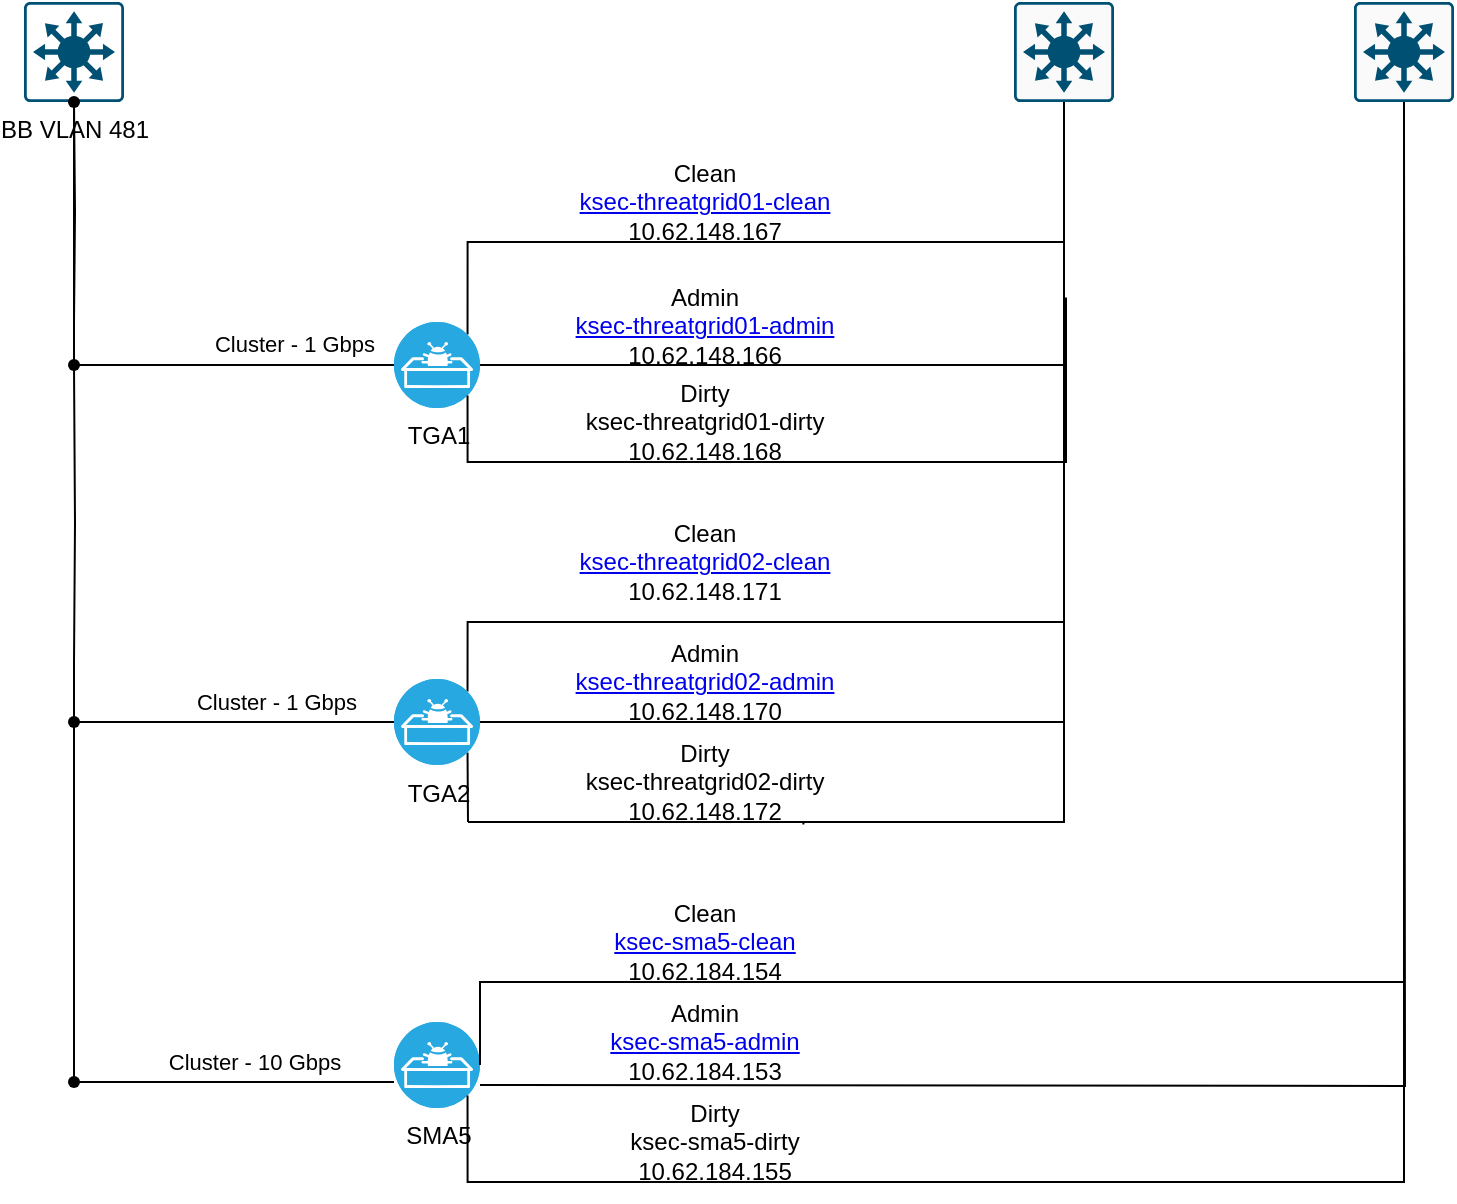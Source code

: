 <mxfile version="24.7.2" type="github">
  <diagram name="Page-1" id="tIi6XGk7Z42b94pc7ILP">
    <mxGraphModel dx="1306" dy="720" grid="1" gridSize="10" guides="1" tooltips="1" connect="1" arrows="1" fold="1" page="1" pageScale="1" pageWidth="1654" pageHeight="1169" math="0" shadow="0">
      <root>
        <mxCell id="0" />
        <mxCell id="1" parent="0" />
        <mxCell id="yGkd1davA27l-2CEh0l2-4" value="BB VLAN 481" style="sketch=0;points=[[0.015,0.015,0],[0.985,0.015,0],[0.985,0.985,0],[0.015,0.985,0],[0.25,0,0],[0.5,0,0],[0.75,0,0],[1,0.25,0],[1,0.5,0],[1,0.75,0],[0.75,1,0],[0.5,1,0],[0.25,1,0],[0,0.75,0],[0,0.5,0],[0,0.25,0]];verticalLabelPosition=bottom;html=1;verticalAlign=top;aspect=fixed;align=center;pointerEvents=1;shape=mxgraph.cisco19.rect;prIcon=l3_switch;fillColor=#ffffff;strokeColor=#005073;" parent="1" vertex="1">
          <mxGeometry x="255" y="140" width="50" height="50" as="geometry" />
        </mxCell>
        <mxCell id="yGkd1davA27l-2CEh0l2-73" style="edgeStyle=orthogonalEdgeStyle;shape=connector;rounded=0;orthogonalLoop=1;jettySize=auto;html=1;strokeColor=default;align=center;verticalAlign=middle;fontFamily=Helvetica;fontSize=11;fontColor=default;labelBackgroundColor=default;endArrow=none;endFill=0;" parent="1" source="yGkd1davA27l-2CEh0l2-76" target="yGkd1davA27l-2CEh0l2-77" edge="1">
          <mxGeometry relative="1" as="geometry" />
        </mxCell>
        <mxCell id="yGkd1davA27l-2CEh0l2-109" value="Cluster - 1 Gbps" style="edgeLabel;html=1;align=center;verticalAlign=middle;resizable=0;points=[];fontFamily=Helvetica;fontSize=11;fontColor=default;labelBackgroundColor=default;" parent="yGkd1davA27l-2CEh0l2-73" vertex="1" connectable="0">
          <mxGeometry x="0.659" y="-2" relative="1" as="geometry">
            <mxPoint x="73" y="-8" as="offset" />
          </mxGeometry>
        </mxCell>
        <mxCell id="_9Xhn7tCBY5-UeczWf9N-10" style="edgeStyle=orthogonalEdgeStyle;rounded=0;orthogonalLoop=1;jettySize=auto;html=1;exitX=0.855;exitY=0.145;exitDx=0;exitDy=0;exitPerimeter=0;endArrow=none;endFill=0;entryX=0.5;entryY=1;entryDx=0;entryDy=0;entryPerimeter=0;" parent="1" source="yGkd1davA27l-2CEh0l2-76" target="_9Xhn7tCBY5-UeczWf9N-8" edge="1">
          <mxGeometry relative="1" as="geometry">
            <mxPoint x="780" y="280" as="targetPoint" />
            <Array as="points">
              <mxPoint x="477" y="450" />
              <mxPoint x="775" y="450" />
            </Array>
          </mxGeometry>
        </mxCell>
        <mxCell id="_9Xhn7tCBY5-UeczWf9N-18" style="edgeStyle=orthogonalEdgeStyle;rounded=0;orthogonalLoop=1;jettySize=auto;html=1;exitX=1;exitY=0.5;exitDx=0;exitDy=0;exitPerimeter=0;entryX=0.5;entryY=1;entryDx=0;entryDy=0;entryPerimeter=0;endArrow=none;endFill=0;" parent="1" source="yGkd1davA27l-2CEh0l2-76" target="_9Xhn7tCBY5-UeczWf9N-8" edge="1">
          <mxGeometry relative="1" as="geometry">
            <mxPoint x="780" y="500" as="targetPoint" />
          </mxGeometry>
        </mxCell>
        <mxCell id="yGhERbTUCMe6qfX627_M-6" style="edgeStyle=orthogonalEdgeStyle;rounded=0;orthogonalLoop=1;jettySize=auto;html=1;exitX=0.855;exitY=0.855;exitDx=0;exitDy=0;exitPerimeter=0;endArrow=none;endFill=0;" edge="1" parent="1" source="yGkd1davA27l-2CEh0l2-76">
          <mxGeometry relative="1" as="geometry">
            <mxPoint x="477" y="550" as="targetPoint" />
          </mxGeometry>
        </mxCell>
        <mxCell id="yGkd1davA27l-2CEh0l2-76" value="TGA2" style="fillColor=#28A8E0;verticalLabelPosition=bottom;sketch=0;html=1;strokeColor=#ffffff;verticalAlign=top;align=center;points=[[0.145,0.145,0],[0.5,0,0],[0.855,0.145,0],[1,0.5,0],[0.855,0.855,0],[0.5,1,0],[0.145,0.855,0],[0,0.5,0]];pointerEvents=1;shape=mxgraph.cisco_safe.compositeIcon;bgIcon=ellipse;resIcon=mxgraph.cisco_safe.capability.malware_sandbox;" parent="1" vertex="1">
          <mxGeometry x="440" y="478.5" width="43" height="43" as="geometry" />
        </mxCell>
        <mxCell id="yGkd1davA27l-2CEh0l2-98" style="edgeStyle=orthogonalEdgeStyle;shape=connector;rounded=0;orthogonalLoop=1;jettySize=auto;html=1;strokeColor=default;align=center;verticalAlign=middle;fontFamily=Helvetica;fontSize=11;fontColor=default;labelBackgroundColor=default;endArrow=none;endFill=0;" parent="1" source="yGkd1davA27l-2CEh0l2-77" edge="1">
          <mxGeometry relative="1" as="geometry">
            <mxPoint x="280" y="470" as="targetPoint" />
          </mxGeometry>
        </mxCell>
        <mxCell id="yGkd1davA27l-2CEh0l2-77" value="" style="shape=waypoint;sketch=0;fillStyle=solid;size=6;pointerEvents=1;points=[];fillColor=none;resizable=0;rotatable=0;perimeter=centerPerimeter;snapToPoint=1;fontFamily=Helvetica;fontSize=11;fontColor=default;labelBackgroundColor=default;" parent="1" vertex="1">
          <mxGeometry x="270" y="490" width="20" height="20" as="geometry" />
        </mxCell>
        <mxCell id="yGkd1davA27l-2CEh0l2-97" style="edgeStyle=orthogonalEdgeStyle;shape=connector;rounded=0;orthogonalLoop=1;jettySize=auto;html=1;strokeColor=default;align=center;verticalAlign=middle;fontFamily=Helvetica;fontSize=11;fontColor=default;labelBackgroundColor=default;endArrow=none;endFill=0;" parent="1" target="yGkd1davA27l-2CEh0l2-77" edge="1">
          <mxGeometry relative="1" as="geometry">
            <mxPoint x="280" y="530" as="sourcePoint" />
          </mxGeometry>
        </mxCell>
        <mxCell id="yGkd1davA27l-2CEh0l2-104" style="edgeStyle=orthogonalEdgeStyle;shape=connector;rounded=0;orthogonalLoop=1;jettySize=auto;html=1;strokeColor=default;align=center;verticalAlign=middle;fontFamily=Helvetica;fontSize=11;fontColor=default;labelBackgroundColor=default;endArrow=none;endFill=0;" parent="1" edge="1">
          <mxGeometry relative="1" as="geometry">
            <mxPoint x="280" y="530" as="sourcePoint" />
            <mxPoint x="280" y="650" as="targetPoint" />
          </mxGeometry>
        </mxCell>
        <mxCell id="yGkd1davA27l-2CEh0l2-99" style="edgeStyle=orthogonalEdgeStyle;shape=connector;rounded=0;orthogonalLoop=1;jettySize=auto;html=1;strokeColor=default;align=center;verticalAlign=middle;fontFamily=Helvetica;fontSize=11;fontColor=default;labelBackgroundColor=default;endArrow=none;endFill=0;" parent="1" target="yGkd1davA27l-2CEh0l2-85" edge="1">
          <mxGeometry relative="1" as="geometry">
            <mxPoint x="280" y="470" as="sourcePoint" />
          </mxGeometry>
        </mxCell>
        <mxCell id="yGkd1davA27l-2CEh0l2-81" value="Cluster - 1 Gbps" style="edgeStyle=orthogonalEdgeStyle;shape=connector;rounded=0;orthogonalLoop=1;jettySize=auto;html=1;strokeColor=default;align=center;verticalAlign=middle;fontFamily=Helvetica;fontSize=11;fontColor=default;labelBackgroundColor=default;endArrow=none;endFill=0;" parent="1" source="yGkd1davA27l-2CEh0l2-83" target="yGkd1davA27l-2CEh0l2-85" edge="1">
          <mxGeometry x="-0.375" y="-11" relative="1" as="geometry">
            <Array as="points">
              <mxPoint x="280" y="322" />
            </Array>
            <mxPoint as="offset" />
          </mxGeometry>
        </mxCell>
        <mxCell id="_9Xhn7tCBY5-UeczWf9N-7" style="edgeStyle=orthogonalEdgeStyle;rounded=0;orthogonalLoop=1;jettySize=auto;html=1;exitX=0.855;exitY=0.145;exitDx=0;exitDy=0;exitPerimeter=0;entryX=0.5;entryY=1;entryDx=0;entryDy=0;entryPerimeter=0;endArrow=none;endFill=0;" parent="1" source="yGkd1davA27l-2CEh0l2-83" target="_9Xhn7tCBY5-UeczWf9N-8" edge="1">
          <mxGeometry relative="1" as="geometry">
            <mxPoint x="780" y="200" as="targetPoint" />
            <Array as="points">
              <mxPoint x="477" y="260" />
              <mxPoint x="775" y="260" />
            </Array>
          </mxGeometry>
        </mxCell>
        <mxCell id="yGkd1davA27l-2CEh0l2-83" value="TGA1" style="fillColor=#28A8E0;verticalLabelPosition=bottom;sketch=0;html=1;strokeColor=#ffffff;verticalAlign=top;align=center;points=[[0.145,0.145,0],[0.5,0,0],[0.855,0.145,0],[1,0.5,0],[0.855,0.855,0],[0.5,1,0],[0.145,0.855,0],[0,0.5,0]];pointerEvents=1;shape=mxgraph.cisco_safe.compositeIcon;bgIcon=ellipse;resIcon=mxgraph.cisco_safe.capability.malware_sandbox;" parent="1" vertex="1">
          <mxGeometry x="440" y="300" width="43" height="43" as="geometry" />
        </mxCell>
        <mxCell id="yGkd1davA27l-2CEh0l2-101" style="edgeStyle=orthogonalEdgeStyle;shape=connector;rounded=0;orthogonalLoop=1;jettySize=auto;html=1;strokeColor=default;align=center;verticalAlign=middle;fontFamily=Helvetica;fontSize=11;fontColor=default;labelBackgroundColor=default;endArrow=none;endFill=0;" parent="1" source="yGkd1davA27l-2CEh0l2-85" edge="1">
          <mxGeometry relative="1" as="geometry">
            <mxPoint x="280" y="300" as="targetPoint" />
          </mxGeometry>
        </mxCell>
        <mxCell id="yGkd1davA27l-2CEh0l2-84" value="" style="shape=waypoint;sketch=0;fillStyle=solid;size=6;pointerEvents=1;points=[];fillColor=none;resizable=0;rotatable=0;perimeter=centerPerimeter;snapToPoint=1;fontFamily=Helvetica;fontSize=11;fontColor=default;labelBackgroundColor=default;" parent="1" vertex="1">
          <mxGeometry x="270" y="180" width="20" height="20" as="geometry" />
        </mxCell>
        <mxCell id="yGkd1davA27l-2CEh0l2-103" style="edgeStyle=orthogonalEdgeStyle;shape=connector;rounded=0;orthogonalLoop=1;jettySize=auto;html=1;strokeColor=default;align=center;verticalAlign=middle;fontFamily=Helvetica;fontSize=11;fontColor=default;labelBackgroundColor=default;endArrow=none;endFill=0;" parent="1" target="yGkd1davA27l-2CEh0l2-4" edge="1">
          <mxGeometry relative="1" as="geometry">
            <mxPoint x="280" y="300" as="sourcePoint" />
          </mxGeometry>
        </mxCell>
        <mxCell id="yGkd1davA27l-2CEh0l2-87" style="edgeStyle=orthogonalEdgeStyle;shape=connector;rounded=0;orthogonalLoop=1;jettySize=auto;html=1;strokeColor=default;align=center;verticalAlign=middle;fontFamily=Helvetica;fontSize=11;fontColor=default;labelBackgroundColor=default;endArrow=none;endFill=0;" parent="1" source="yGkd1davA27l-2CEh0l2-90" target="yGkd1davA27l-2CEh0l2-91" edge="1">
          <mxGeometry relative="1" as="geometry">
            <Array as="points">
              <mxPoint x="390" y="680" />
              <mxPoint x="390" y="680" />
            </Array>
          </mxGeometry>
        </mxCell>
        <mxCell id="yGkd1davA27l-2CEh0l2-112" value="Cluster - 10 Gbps" style="edgeLabel;html=1;align=center;verticalAlign=middle;resizable=0;points=[];fontFamily=Helvetica;fontSize=11;fontColor=default;labelBackgroundColor=default;" parent="yGkd1davA27l-2CEh0l2-87" vertex="1" connectable="0">
          <mxGeometry x="-0.174" relative="1" as="geometry">
            <mxPoint x="-4" y="-10" as="offset" />
          </mxGeometry>
        </mxCell>
        <mxCell id="yGkd1davA27l-2CEh0l2-90" value="SMA5" style="fillColor=#28A8E0;verticalLabelPosition=bottom;sketch=0;html=1;strokeColor=#ffffff;verticalAlign=top;align=center;points=[[0.145,0.145,0],[0.5,0,0],[0.855,0.145,0],[1,0.5,0],[0.855,0.855,0],[0.5,1,0],[0.145,0.855,0],[0,0.5,0]];pointerEvents=1;shape=mxgraph.cisco_safe.compositeIcon;bgIcon=ellipse;resIcon=mxgraph.cisco_safe.capability.malware_sandbox;" parent="1" vertex="1">
          <mxGeometry x="440" y="650" width="43" height="43" as="geometry" />
        </mxCell>
        <mxCell id="yGkd1davA27l-2CEh0l2-91" value="" style="shape=waypoint;sketch=0;fillStyle=solid;size=6;pointerEvents=1;points=[];fillColor=none;resizable=0;rotatable=0;perimeter=centerPerimeter;snapToPoint=1;fontFamily=Helvetica;fontSize=11;fontColor=default;labelBackgroundColor=default;" parent="1" vertex="1">
          <mxGeometry x="270" y="670" width="20" height="20" as="geometry" />
        </mxCell>
        <mxCell id="yGkd1davA27l-2CEh0l2-94" style="edgeStyle=orthogonalEdgeStyle;shape=connector;rounded=0;orthogonalLoop=1;jettySize=auto;html=1;strokeColor=default;align=center;verticalAlign=middle;fontFamily=Helvetica;fontSize=11;fontColor=default;labelBackgroundColor=default;endArrow=none;endFill=0;" parent="1" target="yGkd1davA27l-2CEh0l2-91" edge="1">
          <mxGeometry relative="1" as="geometry">
            <mxPoint x="280" y="650" as="sourcePoint" />
          </mxGeometry>
        </mxCell>
        <mxCell id="_9Xhn7tCBY5-UeczWf9N-8" value="" style="sketch=0;points=[[0.015,0.015,0],[0.985,0.015,0],[0.985,0.985,0],[0.015,0.985,0],[0.25,0,0],[0.5,0,0],[0.75,0,0],[1,0.25,0],[1,0.5,0],[1,0.75,0],[0.75,1,0],[0.5,1,0],[0.25,1,0],[0,0.75,0],[0,0.5,0],[0,0.25,0]];verticalLabelPosition=bottom;html=1;verticalAlign=top;aspect=fixed;align=center;pointerEvents=1;shape=mxgraph.cisco19.rect;prIcon=l3_switch;fillColor=#FAFAFA;strokeColor=#005073;fontFamily=Helvetica;fontSize=11;fontColor=default;labelBackgroundColor=default;" parent="1" vertex="1">
          <mxGeometry x="750" y="140" width="50" height="50" as="geometry" />
        </mxCell>
        <mxCell id="_9Xhn7tCBY5-UeczWf9N-9" value="&lt;div&gt;Clean&lt;br&gt;&lt;a rel=&quot;noopener noreferrer&quot; target=&quot;_blank&quot; data-interception=&quot;off&quot; href=&quot;https://ksec-threatgrid01-clean.cisco.com&quot;&gt;ksec-threatgrid01-clean&lt;/a&gt;&lt;br&gt;10.62.148.167&lt;br&gt;&lt;/div&gt;" style="text;html=1;align=center;verticalAlign=middle;resizable=0;points=[];autosize=1;strokeColor=none;fillColor=none;" parent="1" vertex="1">
          <mxGeometry x="520" y="210" width="150" height="60" as="geometry" />
        </mxCell>
        <mxCell id="_9Xhn7tCBY5-UeczWf9N-12" value="Clean&lt;br&gt;&lt;a rel=&quot;noopener noreferrer&quot; target=&quot;_blank&quot; data-interception=&quot;off&quot; href=&quot;https://ksec-threatgrid02-admin.cisco.com&quot;&gt;ksec-threatgrid02-clean&lt;/a&gt;&lt;br&gt;10.62.148.171" style="text;html=1;align=center;verticalAlign=middle;resizable=0;points=[];autosize=1;strokeColor=none;fillColor=none;" parent="1" vertex="1">
          <mxGeometry x="520" y="390" width="150" height="60" as="geometry" />
        </mxCell>
        <mxCell id="_9Xhn7tCBY5-UeczWf9N-14" value="Clean&lt;br&gt;&lt;a rel=&quot;noopener noreferrer&quot; target=&quot;_blank&quot; data-interception=&quot;off&quot; href=&quot;https://ksec-sma5-clean.cisco.com&quot;&gt;ksec-sma5-clean&lt;/a&gt;&lt;br&gt;10.62.184.154" style="text;html=1;align=center;verticalAlign=middle;resizable=0;points=[];autosize=1;strokeColor=none;fillColor=none;" parent="1" vertex="1">
          <mxGeometry x="540" y="580" width="110" height="60" as="geometry" />
        </mxCell>
        <mxCell id="_9Xhn7tCBY5-UeczWf9N-17" value="Admin&lt;br&gt;&lt;a rel=&quot;noopener noreferrer&quot; target=&quot;_blank&quot; data-interception=&quot;off&quot; href=&quot;https://ksec-threatgrid01-admin.cisco.com&quot;&gt;ksec-threatgrid01-admin&lt;/a&gt;&lt;br&gt;10.62.148.166" style="text;html=1;align=center;verticalAlign=middle;resizable=0;points=[];autosize=1;strokeColor=none;fillColor=none;" parent="1" vertex="1">
          <mxGeometry x="520" y="271.5" width="150" height="60" as="geometry" />
        </mxCell>
        <mxCell id="_9Xhn7tCBY5-UeczWf9N-19" value="Admin&lt;br&gt;&lt;a rel=&quot;noopener noreferrer&quot; target=&quot;_blank&quot; data-interception=&quot;off&quot; href=&quot;https://ksec-threatgrid01-admin.cisco.com&quot;&gt;ksec-threatgrid02-admin&lt;/a&gt;&lt;br&gt;10.62.148.170" style="text;html=1;align=center;verticalAlign=middle;resizable=0;points=[];autosize=1;strokeColor=none;fillColor=none;" parent="1" vertex="1">
          <mxGeometry x="520" y="450" width="150" height="60" as="geometry" />
        </mxCell>
        <mxCell id="_9Xhn7tCBY5-UeczWf9N-21" value="Admin&lt;br&gt;&lt;a rel=&quot;noopener noreferrer&quot; target=&quot;_blank&quot; data-interception=&quot;off&quot; href=&quot;https://ksec-sma5-admin.cisco.com&quot;&gt;ksec-sma5-admin&lt;/a&gt;&lt;br&gt;10.62.184.153" style="text;html=1;align=center;verticalAlign=middle;resizable=0;points=[];autosize=1;strokeColor=none;fillColor=none;" parent="1" vertex="1">
          <mxGeometry x="535" y="630" width="120" height="60" as="geometry" />
        </mxCell>
        <mxCell id="_9Xhn7tCBY5-UeczWf9N-23" value="" style="edgeStyle=orthogonalEdgeStyle;shape=connector;rounded=0;orthogonalLoop=1;jettySize=auto;html=1;strokeColor=default;align=center;verticalAlign=middle;fontFamily=Helvetica;fontSize=11;fontColor=default;labelBackgroundColor=default;endArrow=none;endFill=0;" parent="1" source="yGkd1davA27l-2CEh0l2-84" target="yGkd1davA27l-2CEh0l2-85" edge="1">
          <mxGeometry relative="1" as="geometry">
            <mxPoint x="280" y="360" as="sourcePoint" />
            <mxPoint x="280" y="300" as="targetPoint" />
          </mxGeometry>
        </mxCell>
        <mxCell id="yGkd1davA27l-2CEh0l2-85" value="" style="shape=waypoint;sketch=0;fillStyle=solid;size=6;pointerEvents=1;points=[];fillColor=none;resizable=0;rotatable=0;perimeter=centerPerimeter;snapToPoint=1;fontFamily=Helvetica;fontSize=11;fontColor=default;labelBackgroundColor=default;" parent="1" vertex="1">
          <mxGeometry x="270" y="311.5" width="20" height="20" as="geometry" />
        </mxCell>
        <mxCell id="_9Xhn7tCBY5-UeczWf9N-24" style="edgeStyle=orthogonalEdgeStyle;rounded=0;orthogonalLoop=1;jettySize=auto;html=1;exitX=1;exitY=0.5;exitDx=0;exitDy=0;exitPerimeter=0;entryX=0.5;entryY=1;entryDx=0;entryDy=0;entryPerimeter=0;endArrow=none;endFill=0;" parent="1" source="yGkd1davA27l-2CEh0l2-83" target="_9Xhn7tCBY5-UeczWf9N-8" edge="1">
          <mxGeometry relative="1" as="geometry" />
        </mxCell>
        <mxCell id="_9Xhn7tCBY5-UeczWf9N-25" style="edgeStyle=orthogonalEdgeStyle;rounded=0;orthogonalLoop=1;jettySize=auto;html=1;exitX=1;exitY=0.5;exitDx=0;exitDy=0;exitPerimeter=0;entryX=0.5;entryY=1;entryDx=0;entryDy=0;entryPerimeter=0;endArrow=none;endFill=0;" parent="1" source="yGkd1davA27l-2CEh0l2-83" target="_9Xhn7tCBY5-UeczWf9N-8" edge="1">
          <mxGeometry relative="1" as="geometry" />
        </mxCell>
        <mxCell id="_9Xhn7tCBY5-UeczWf9N-26" value="" style="sketch=0;points=[[0.015,0.015,0],[0.985,0.015,0],[0.985,0.985,0],[0.015,0.985,0],[0.25,0,0],[0.5,0,0],[0.75,0,0],[1,0.25,0],[1,0.5,0],[1,0.75,0],[0.75,1,0],[0.5,1,0],[0.25,1,0],[0,0.75,0],[0,0.5,0],[0,0.25,0]];verticalLabelPosition=bottom;html=1;verticalAlign=top;aspect=fixed;align=center;pointerEvents=1;shape=mxgraph.cisco19.rect;prIcon=l3_switch;fillColor=#FAFAFA;strokeColor=#005073;fontFamily=Helvetica;fontSize=11;fontColor=default;labelBackgroundColor=default;" parent="1" vertex="1">
          <mxGeometry x="920" y="140" width="50" height="50" as="geometry" />
        </mxCell>
        <mxCell id="_9Xhn7tCBY5-UeczWf9N-31" style="edgeStyle=orthogonalEdgeStyle;rounded=0;orthogonalLoop=1;jettySize=auto;html=1;exitX=1;exitY=0.5;exitDx=0;exitDy=0;exitPerimeter=0;entryX=0.5;entryY=1;entryDx=0;entryDy=0;entryPerimeter=0;endArrow=none;endFill=0;" parent="1" source="yGkd1davA27l-2CEh0l2-90" target="_9Xhn7tCBY5-UeczWf9N-26" edge="1">
          <mxGeometry relative="1" as="geometry">
            <Array as="points">
              <mxPoint x="483" y="630" />
              <mxPoint x="945" y="630" />
            </Array>
          </mxGeometry>
        </mxCell>
        <mxCell id="_9Xhn7tCBY5-UeczWf9N-32" style="edgeStyle=orthogonalEdgeStyle;rounded=0;orthogonalLoop=1;jettySize=auto;html=1;exitX=1;exitY=0.5;exitDx=0;exitDy=0;exitPerimeter=0;entryX=0.5;entryY=1;entryDx=0;entryDy=0;entryPerimeter=0;endArrow=none;endFill=0;" parent="1" edge="1">
          <mxGeometry relative="1" as="geometry">
            <mxPoint x="483" y="681.5" as="sourcePoint" />
            <mxPoint x="945" y="200" as="targetPoint" />
          </mxGeometry>
        </mxCell>
        <mxCell id="_9Xhn7tCBY5-UeczWf9N-33" style="edgeStyle=orthogonalEdgeStyle;rounded=0;orthogonalLoop=1;jettySize=auto;html=1;exitX=0.5;exitY=1;exitDx=0;exitDy=0;exitPerimeter=0;entryX=1;entryY=0.5;entryDx=0;entryDy=0;entryPerimeter=0;endArrow=none;endFill=0;" parent="1" source="_9Xhn7tCBY5-UeczWf9N-8" target="yGkd1davA27l-2CEh0l2-76" edge="1">
          <mxGeometry relative="1" as="geometry" />
        </mxCell>
        <mxCell id="_9Xhn7tCBY5-UeczWf9N-36" style="edgeStyle=orthogonalEdgeStyle;rounded=0;orthogonalLoop=1;jettySize=auto;html=1;exitX=0.855;exitY=0.855;exitDx=0;exitDy=0;exitPerimeter=0;entryX=0.5;entryY=1;entryDx=0;entryDy=0;entryPerimeter=0;endArrow=none;endFill=0;" parent="1" source="yGhERbTUCMe6qfX627_M-3" edge="1">
          <mxGeometry relative="1" as="geometry">
            <mxPoint x="483" y="550" as="sourcePoint" />
            <mxPoint x="775" y="240" as="targetPoint" />
            <Array as="points">
              <mxPoint x="477" y="550" />
              <mxPoint x="776" y="550" />
            </Array>
          </mxGeometry>
        </mxCell>
        <mxCell id="_9Xhn7tCBY5-UeczWf9N-39" style="edgeStyle=orthogonalEdgeStyle;rounded=0;orthogonalLoop=1;jettySize=auto;html=1;exitX=0.855;exitY=0.855;exitDx=0;exitDy=0;exitPerimeter=0;entryX=0.5;entryY=1;entryDx=0;entryDy=0;entryPerimeter=0;endArrow=none;endFill=0;" parent="1" source="yGkd1davA27l-2CEh0l2-83" edge="1">
          <mxGeometry relative="1" as="geometry">
            <mxPoint x="476.765" y="341.445" as="sourcePoint" />
            <mxPoint x="775" y="288.31" as="targetPoint" />
            <Array as="points">
              <mxPoint x="477" y="370" />
              <mxPoint x="776" y="370" />
            </Array>
          </mxGeometry>
        </mxCell>
        <mxCell id="yGhERbTUCMe6qfX627_M-2" value="&lt;div&gt;Dirty&lt;/div&gt;&lt;div&gt;ksec-threatgrid01-dirty&lt;/div&gt;&lt;div&gt;10.62.148.168&lt;br&gt;&lt;/div&gt;" style="text;html=1;align=center;verticalAlign=middle;resizable=0;points=[];autosize=1;strokeColor=none;fillColor=none;" vertex="1" parent="1">
          <mxGeometry x="525" y="320" width="140" height="60" as="geometry" />
        </mxCell>
        <mxCell id="yGhERbTUCMe6qfX627_M-3" value="&lt;div&gt;Dirty&lt;/div&gt;&lt;div&gt;ksec-threatgrid02-dirty&lt;/div&gt;&lt;div&gt;10.62.148.172&lt;br&gt;&lt;/div&gt;" style="text;html=1;align=center;verticalAlign=middle;resizable=0;points=[];autosize=1;strokeColor=none;fillColor=none;" vertex="1" parent="1">
          <mxGeometry x="525" y="500" width="140" height="60" as="geometry" />
        </mxCell>
        <mxCell id="yGhERbTUCMe6qfX627_M-5" style="edgeStyle=orthogonalEdgeStyle;rounded=0;orthogonalLoop=1;jettySize=auto;html=1;exitX=0.855;exitY=0.855;exitDx=0;exitDy=0;exitPerimeter=0;entryX=0.5;entryY=1;entryDx=0;entryDy=0;entryPerimeter=0;endArrow=none;endFill=0;" edge="1" parent="1" source="yGkd1davA27l-2CEh0l2-90" target="_9Xhn7tCBY5-UeczWf9N-26">
          <mxGeometry relative="1" as="geometry">
            <Array as="points">
              <mxPoint x="477" y="730" />
              <mxPoint x="945" y="730" />
            </Array>
          </mxGeometry>
        </mxCell>
        <mxCell id="yGhERbTUCMe6qfX627_M-7" value="&lt;div&gt;Dirty&lt;/div&gt;&lt;div&gt;ksec-sma5-dirty&lt;/div&gt;&lt;div&gt;10.62.184.155&lt;br&gt;&lt;/div&gt;" style="text;html=1;align=center;verticalAlign=middle;resizable=0;points=[];autosize=1;strokeColor=none;fillColor=none;" vertex="1" parent="1">
          <mxGeometry x="545" y="680" width="110" height="60" as="geometry" />
        </mxCell>
      </root>
    </mxGraphModel>
  </diagram>
</mxfile>
